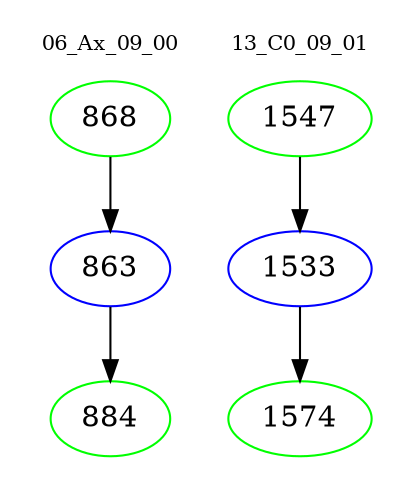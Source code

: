 digraph{
subgraph cluster_0 {
color = white
label = "06_Ax_09_00";
fontsize=10;
T0_868 [label="868", color="green"]
T0_868 -> T0_863 [color="black"]
T0_863 [label="863", color="blue"]
T0_863 -> T0_884 [color="black"]
T0_884 [label="884", color="green"]
}
subgraph cluster_1 {
color = white
label = "13_C0_09_01";
fontsize=10;
T1_1547 [label="1547", color="green"]
T1_1547 -> T1_1533 [color="black"]
T1_1533 [label="1533", color="blue"]
T1_1533 -> T1_1574 [color="black"]
T1_1574 [label="1574", color="green"]
}
}
